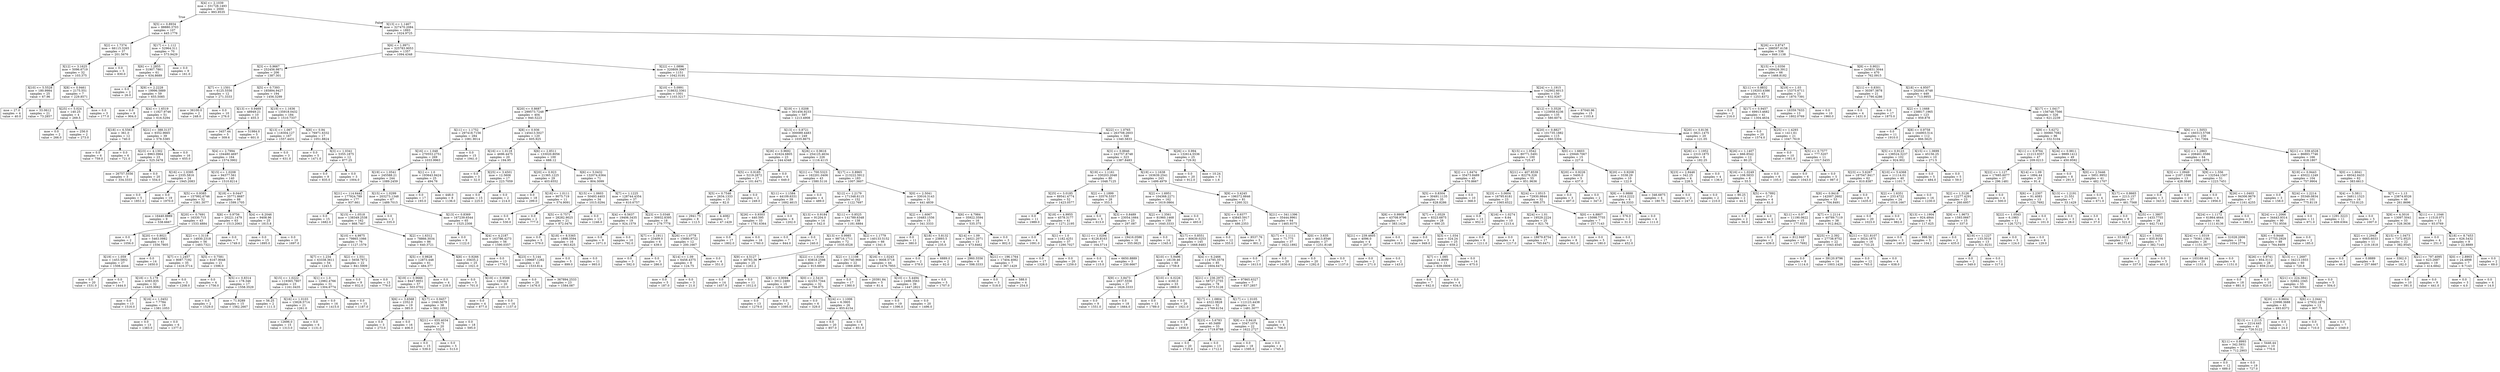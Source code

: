 digraph Tree {
node [shape=box] ;
0 [label="X[4] <= 2.1039\nmse = 331728.1493\nsamples = 2000\nvalue = 993.9535"] ;
1 [label="X[5] <= 0.8934\nmse = 88880.3703\nsamples = 107\nvalue = 445.1776"] ;
0 -> 1 [labeldistance=2.5, labelangle=45, headlabel="True"] ;
2 [label="X[2] <= 1.7374\nmse = 66115.3265\nsamples = 37\nvalue = 201.5676"] ;
1 -> 2 ;
3 [label="X[12] <= 3.1625\nmse = 5096.6719\nsamples = 32\nvalue = 103.375"] ;
2 -> 3 ;
4 [label="X[10] <= 5.5528\nmse = 180.9984\nsamples = 25\nvalue = 67.96"] ;
3 -> 4 ;
5 [label="mse = 27.0\nsamples = 4\nvalue = 40.0"] ;
4 -> 5 ;
6 [label="mse = 33.0612\nsamples = 21\nvalue = 73.2857"] ;
4 -> 6 ;
7 [label="X[8] <= 0.9461\nmse = 2175.551\nsamples = 7\nvalue = 229.8571"] ;
3 -> 7 ;
8 [label="X[25] <= 5.024\nmse = 140.25\nsamples = 4\nvalue = 269.5"] ;
7 -> 8 ;
9 [label="mse = 0.0\nsamples = 2\nvalue = 266.0"] ;
8 -> 9 ;
10 [label="mse = 256.0\nsamples = 2\nvalue = 273.0"] ;
8 -> 10 ;
11 [label="mse = 0.0\nsamples = 3\nvalue = 177.0"] ;
7 -> 11 ;
12 [label="mse = 0.0\nsamples = 5\nvalue = 830.0"] ;
2 -> 12 ;
13 [label="X[17] <= 1.112\nmse = 52964.311\nsamples = 70\nvalue = 573.9429"] ;
1 -> 13 ;
14 [label="X[6] <= 1.2855\nmse = 31907.7861\nsamples = 61\nvalue = 634.8689"] ;
13 -> 14 ;
15 [label="mse = 0.0\nsamples = 2\nvalue = 26.0"] ;
14 -> 15 ;
16 [label="X[9] <= 2.2228\nmse = 19996.5889\nsamples = 59\nvalue = 655.5085"] ;
14 -> 16 ;
17 [label="mse = 0.0\nsamples = 8\nvalue = 904.0"] ;
16 -> 17 ;
18 [label="X[4] <= 1.6519\nmse = 11927.9746\nsamples = 51\nvalue = 616.5294"] ;
16 -> 18 ;
19 [label="X[18] <= 6.5563\nmse = 361.0\nsamples = 12\nvalue = 740.0"] ;
18 -> 19 ;
20 [label="mse = 0.0\nsamples = 6\nvalue = 759.0"] ;
19 -> 20 ;
21 [label="mse = 0.0\nsamples = 6\nvalue = 721.0"] ;
19 -> 21 ;
22 [label="X[21] <= 388.3137\nmse = 9352.9665\nsamples = 39\nvalue = 578.5385"] ;
18 -> 22 ;
23 [label="X[23] <= 4.1302\nmse = 8963.0964\nsamples = 23\nvalue = 525.3478"] ;
22 -> 23 ;
24 [label="mse = 26757.5556\nsamples = 3\nvalue = 334.3333"] ;
23 -> 24 ;
25 [label="mse = 0.0\nsamples = 20\nvalue = 554.0"] ;
23 -> 25 ;
26 [label="mse = 0.0\nsamples = 16\nvalue = 655.0"] ;
22 -> 26 ;
27 [label="mse = 0.0\nsamples = 9\nvalue = 161.0"] ;
13 -> 27 ;
28 [label="X[13] <= 1.1467\nmse = 327470.2084\nsamples = 1893\nvalue = 1024.9725"] ;
0 -> 28 [labeldistance=2.5, labelangle=-45, headlabel="False"] ;
29 [label="X[6] <= 1.9971\nmse = 325783.9053\nsamples = 1357\nvalue = 1094.4348"] ;
28 -> 29 ;
30 [label="X[3] <= 0.9667\nmse = 252456.9871\nsamples = 206\nvalue = 1387.301"] ;
29 -> 30 ;
31 [label="X[7] <= 1.1501\nmse = 6125.5556\nsamples = 12\nvalue = 271.3333"] ;
30 -> 31 ;
32 [label="mse = 36100.0\nsamples = 2\nvalue = 248.0"] ;
31 -> 32 ;
33 [label="mse = 0.0\nsamples = 10\nvalue = 276.0"] ;
31 -> 33 ;
34 [label="X[5] <= 0.7393\nmse = 185894.9427\nsamples = 194\nvalue = 1456.3299"] ;
30 -> 34 ;
35 [label="X[13] <= 0.9469\nmse = 48949.21\nsamples = 10\nvalue = 455.3"] ;
34 -> 35 ;
36 [label="mse = 3457.44\nsamples = 5\nvalue = 309.6"] ;
35 -> 36 ;
37 [label="mse = 51984.0\nsamples = 5\nvalue = 601.0"] ;
35 -> 37 ;
38 [label="X[19] <= 1.1636\nmse = 135918.0432\nsamples = 184\nvalue = 1510.7337"] ;
34 -> 38 ;
39 [label="X[13] <= 1.067\nmse = 118304.127\nsamples = 167\nvalue = 1557.4431"] ;
38 -> 39 ;
40 [label="X[4] <= 2.7994\nmse = 104480.4697\nsamples = 164\nvalue = 1574.3902"] ;
39 -> 40 ;
41 [label="X[16] <= 1.0395\nmse = 2335.5816\nsamples = 24\nvalue = 1945.2083"] ;
40 -> 41 ;
42 [label="mse = 0.0\nsamples = 5\nvalue = 1851.0"] ;
41 -> 42 ;
43 [label="mse = 0.0\nsamples = 19\nvalue = 1970.0"] ;
41 -> 43 ;
44 [label="X[15] <= 1.0208\nmse = 94377.561\nsamples = 140\nvalue = 1510.8214"] ;
40 -> 44 ;
45 [label="X[5] <= 0.9385\nmse = 157992.6746\nsamples = 52\nvalue = 1361.3077"] ;
44 -> 45 ;
46 [label="mse = 16440.8889\nsamples = 9\nvalue = 538.6667"] ;
45 -> 46 ;
47 [label="X[20] <= 0.7691\nmse = 16330.715\nsamples = 43\nvalue = 1533.4884"] ;
45 -> 47 ;
48 [label="mse = 0.0\nsamples = 2\nvalue = 1056.0"] ;
47 -> 48 ;
49 [label="X[20] <= 0.8021\nmse = 5463.0982\nsamples = 41\nvalue = 1556.7805"] ;
47 -> 49 ;
50 [label="X[19] <= 1.059\nmse = 1453.5802\nsamples = 27\nvalue = 1508.4444"] ;
49 -> 50 ;
51 [label="mse = 0.0\nsamples = 20\nvalue = 1531.0"] ;
50 -> 51 ;
52 [label="mse = 0.0\nsamples = 7\nvalue = 1444.0"] ;
50 -> 52 ;
53 [label="mse = 0.0\nsamples = 14\nvalue = 1650.0"] ;
49 -> 53 ;
54 [label="X[18] <= 9.0447\nmse = 35771.8687\nsamples = 88\nvalue = 1599.1705"] ;
44 -> 54 ;
55 [label="X[8] <= 0.9756\nmse = 20221.1479\nsamples = 63\nvalue = 1513.2063"] ;
54 -> 55 ;
56 [label="X[2] <= 1.3118\nmse = 14930.2318\nsamples = 56\nvalue = 1483.7321"] ;
55 -> 56 ;
57 [label="X[7] <= 1.2457\nmse = 8087.7192\nsamples = 35\nvalue = 1416.3714"] ;
56 -> 57 ;
58 [label="X[18] <= 5.179\nmse = 4393.835\nsamples = 32\nvalue = 1435.9062"] ;
57 -> 58 ;
59 [label="mse = 0.0\nsamples = 13\nvalue = 1516.0"] ;
58 -> 59 ;
60 [label="X[16] <= 1.0452\nmse = 7.7784\nsamples = 19\nvalue = 1381.1053"] ;
58 -> 60 ;
61 [label="mse = 0.0\nsamples = 13\nvalue = 1383.0"] ;
60 -> 61 ;
62 [label="mse = 0.0\nsamples = 6\nvalue = 1377.0"] ;
60 -> 62 ;
63 [label="mse = 0.0\nsamples = 3\nvalue = 1208.0"] ;
57 -> 63 ;
64 [label="X[5] <= 0.7581\nmse = 6167.9048\nsamples = 21\nvalue = 1596.0"] ;
56 -> 64 ;
65 [label="mse = 0.0\nsamples = 4\nvalue = 1756.0"] ;
64 -> 65 ;
66 [label="X[5] <= 0.8314\nmse = 178.346\nsamples = 17\nvalue = 1558.3529"] ;
64 -> 66 ;
67 [label="mse = 0.0\nsamples = 2\nvalue = 1529.0"] ;
66 -> 67 ;
68 [label="mse = 71.9289\nsamples = 15\nvalue = 1562.2667"] ;
66 -> 68 ;
69 [label="mse = 0.0\nsamples = 7\nvalue = 1749.0"] ;
55 -> 69 ;
70 [label="X[4] <= 6.2046\nmse = 9408.96\nsamples = 25\nvalue = 1815.8"] ;
54 -> 70 ;
71 [label="mse = 0.0\nsamples = 15\nvalue = 1895.0"] ;
70 -> 71 ;
72 [label="mse = 0.0\nsamples = 10\nvalue = 1697.0"] ;
70 -> 72 ;
73 [label="mse = 0.0\nsamples = 3\nvalue = 631.0"] ;
39 -> 73 ;
74 [label="X[8] <= 0.94\nmse = 76971.6332\nsamples = 17\nvalue = 1051.8824"] ;
38 -> 74 ;
75 [label="mse = 0.0\nsamples = 5\nvalue = 1471.0"] ;
74 -> 75 ;
76 [label="X[3] <= 1.0341\nmse = 5355.1875\nsamples = 12\nvalue = 877.25"] ;
74 -> 76 ;
77 [label="mse = 0.0\nsamples = 9\nvalue = 835.0"] ;
76 -> 77 ;
78 [label="mse = 0.0\nsamples = 3\nvalue = 1004.0"] ;
76 -> 78 ;
79 [label="X[22] <= 1.0896\nmse = 320809.3967\nsamples = 1151\nvalue = 1042.0191"] ;
29 -> 79 ;
80 [label="X[10] <= 5.0991\nmse = 318632.3361\nsamples = 1001\nvalue = 1103.3217"] ;
79 -> 80 ;
81 [label="X[20] <= 0.8687\nmse = 299573.7248\nsamples = 404\nvalue = 940.5223"] ;
80 -> 81 ;
82 [label="X[11] <= 1.1752\nmse = 297418.7156\nsamples = 284\nvalue = 1081.9014"] ;
81 -> 82 ;
83 [label="X[16] <= 1.048\nmse = 270553.2751\nsamples = 269\nvalue = 1033.9963"] ;
82 -> 83 ;
84 [label="X[19] <= 1.0541\nmse = 245588.21\nsamples = 244\nvalue = 1089.2459"] ;
83 -> 84 ;
85 [label="X[21] <= 114.6442\nmse = 177924.789\nsamples = 177\nvalue = 937.661"] ;
84 -> 85 ;
86 [label="mse = 0.0\nsamples = 15\nvalue = 1682.0"] ;
85 -> 86 ;
87 [label="X[15] <= 1.0518\nmse = 138349.2538\nsamples = 162\nvalue = 868.7407"] ;
85 -> 87 ;
88 [label="X[10] <= 4.9875\nmse = 79865.1066\nsamples = 76\nvalue = 1127.1579"] ;
87 -> 88 ;
89 [label="X[7] <= 1.234\nmse = 63338.3611\nsamples = 54\nvalue = 1243.5"] ;
88 -> 89 ;
90 [label="X[15] <= 1.0222\nmse = 119365.7807\nsamples = 23\nvalue = 1161.0435"] ;
89 -> 90 ;
91 [label="mse = 56.25\nsamples = 2\nvalue = 111.5"] ;
90 -> 91 ;
92 [label="X[16] <= 1.0103\nmse = 15828.5714\nsamples = 21\nvalue = 1261.0"] ;
90 -> 92 ;
93 [label="mse = 12696.0\nsamples = 15\nvalue = 1313.0"] ;
92 -> 93 ;
94 [label="mse = 0.0\nsamples = 6\nvalue = 1131.0"] ;
92 -> 94 ;
95 [label="X[1] <= 1.0\nmse = 12982.4766\nsamples = 31\nvalue = 1304.6774"] ;
89 -> 95 ;
96 [label="mse = 0.0\nsamples = 16\nvalue = 1415.0"] ;
95 -> 96 ;
97 [label="mse = 0.0\nsamples = 15\nvalue = 1187.0"] ;
95 -> 97 ;
98 [label="X[2] <= 1.551\nmse = 5658.7872\nsamples = 22\nvalue = 841.5909"] ;
88 -> 98 ;
99 [label="mse = 0.0\nsamples = 9\nvalue = 932.0"] ;
98 -> 99 ;
100 [label="mse = 0.0\nsamples = 13\nvalue = 779.0"] ;
98 -> 100 ;
101 [label="X[2] <= 1.6312\nmse = 78866.3034\nsamples = 86\nvalue = 640.3721"] ;
87 -> 101 ;
102 [label="X[5] <= 0.9828\nmse = 12873.448\nsamples = 61\nvalue = 484.377"] ;
101 -> 102 ;
103 [label="X[19] <= 0.9666\nmse = 8447.9951\nsamples = 57\nvalue = 503.0702"] ;
102 -> 103 ;
104 [label="X[6] <= 3.6568\nmse = 2352.0\nsamples = 19\nvalue = 385.0"] ;
103 -> 104 ;
105 [label="mse = 0.0\nsamples = 3\nvalue = 273.0"] ;
104 -> 105 ;
106 [label="mse = 0.0\nsamples = 16\nvalue = 406.0"] ;
104 -> 106 ;
107 [label="X[17] <= 0.9457\nmse = 1040.5679\nsamples = 38\nvalue = 562.1053"] ;
103 -> 107 ;
108 [label="X[21] <= 655.4034\nmse = 126.75\nsamples = 20\nvalue = 532.5"] ;
107 -> 108 ;
109 [label="mse = 0.0\nsamples = 15\nvalue = 539.0"] ;
108 -> 109 ;
110 [label="mse = 0.0\nsamples = 5\nvalue = 513.0"] ;
108 -> 110 ;
111 [label="mse = 0.0\nsamples = 18\nvalue = 595.0"] ;
107 -> 111 ;
112 [label="mse = 0.0\nsamples = 4\nvalue = 218.0"] ;
102 -> 112 ;
113 [label="X[8] <= 0.9266\nmse = 35635.2\nsamples = 25\nvalue = 1021.0"] ;
101 -> 113 ;
114 [label="mse = 0.0\nsamples = 5\nvalue = 701.0"] ;
113 -> 114 ;
115 [label="X[19] <= 0.9588\nmse = 12544.0\nsamples = 20\nvalue = 1101.0"] ;
113 -> 115 ;
116 [label="mse = 0.0\nsamples = 4\nvalue = 877.0"] ;
115 -> 116 ;
117 [label="mse = 0.0\nsamples = 16\nvalue = 1157.0"] ;
115 -> 117 ;
118 [label="X[15] <= 1.0299\nmse = 203273.1348\nsamples = 67\nvalue = 1489.7015"] ;
84 -> 118 ;
119 [label="mse = 0.0\nsamples = 2\nvalue = 335.0"] ;
118 -> 119 ;
120 [label="X[13] <= 0.8369\nmse = 167239.6544\nsamples = 65\nvalue = 1525.2308"] ;
118 -> 120 ;
121 [label="mse = 0.0\nsamples = 9\nvalue = 1122.0"] ;
120 -> 121 ;
122 [label="X[4] <= 4.2187\nmse = 163786.4273\nsamples = 56\nvalue = 1590.0357"] ;
120 -> 122 ;
123 [label="mse = 0.0\nsamples = 13\nvalue = 1776.0"] ;
122 -> 123 ;
124 [label="X[23] <= 5.144\nmse = 199687.1282\nsamples = 43\nvalue = 1533.814"] ;
122 -> 124 ;
125 [label="mse = 0.0\nsamples = 20\nvalue = 1476.0"] ;
124 -> 125 ;
126 [label="mse = 367894.2533\nsamples = 23\nvalue = 1584.087"] ;
124 -> 126 ;
127 [label="X[1] <= 1.0\nmse = 193643.9424\nsamples = 25\nvalue = 494.76"] ;
83 -> 127 ;
128 [label="mse = 0.0\nsamples = 17\nvalue = 193.0"] ;
127 -> 128 ;
129 [label="mse = 448.0\nsamples = 8\nvalue = 1136.0"] ;
127 -> 129 ;
130 [label="mse = 0.0\nsamples = 15\nvalue = 1941.0"] ;
82 -> 130 ;
131 [label="X[8] <= 0.936\nmse = 145413.5027\nsamples = 120\nvalue = 605.925"] ;
81 -> 131 ;
132 [label="X[16] <= 1.0118\nmse = 4696.4475\nsamples = 20\nvalue = 194.95"] ;
131 -> 132 ;
133 [label="mse = 0.0\nsamples = 3\nvalue = 32.0"] ;
132 -> 133 ;
134 [label="X[25] <= 3.4501\nmse = 12.5606\nsamples = 17\nvalue = 223.7059"] ;
132 -> 134 ;
135 [label="mse = 0.0\nsamples = 15\nvalue = 225.0"] ;
134 -> 135 ;
136 [label="mse = 0.0\nsamples = 2\nvalue = 214.0"] ;
134 -> 136 ;
137 [label="X[6] <= 2.8511\nmse = 133020.8056\nsamples = 100\nvalue = 688.12"] ;
131 -> 137 ;
138 [label="X[20] <= 0.923\nmse = 21365.1225\nsamples = 29\nvalue = 403.6552"] ;
137 -> 138 ;
139 [label="mse = 0.0\nsamples = 18\nvalue = 299.0"] ;
138 -> 139 ;
140 [label="X[16] <= 1.0111\nmse = 9075.719\nsamples = 11\nvalue = 574.9091"] ;
138 -> 140 ;
141 [label="mse = 0.0\nsamples = 9\nvalue = 530.0"] ;
140 -> 141 ;
142 [label="mse = 0.0\nsamples = 2\nvalue = 777.0"] ;
140 -> 142 ;
143 [label="X[6] <= 5.0432\nmse = 132074.6364\nsamples = 71\nvalue = 804.3099"] ;
137 -> 143 ;
144 [label="X[15] <= 1.0603\nmse = 50493.4403\nsamples = 34\nvalue = 1015.0294"] ;
143 -> 144 ;
145 [label="X[5] <= 0.7571\nmse = 28282.9025\nsamples = 21\nvalue = 872.0476"] ;
144 -> 145 ;
146 [label="mse = 0.0\nsamples = 5\nvalue = 579.0"] ;
145 -> 146 ;
147 [label="X[18] <= 8.5365\nmse = 1898.3594\nsamples = 16\nvalue = 963.625"] ;
145 -> 147 ;
148 [label="mse = 0.0\nsamples = 5\nvalue = 899.0"] ;
147 -> 148 ;
149 [label="mse = 0.0\nsamples = 11\nvalue = 993.0"] ;
147 -> 149 ;
150 [label="mse = 0.0\nsamples = 13\nvalue = 1246.0"] ;
144 -> 150 ;
151 [label="X[7] <= 1.1225\nmse = 128744.4354\nsamples = 37\nvalue = 610.6757"] ;
143 -> 151 ;
152 [label="X[4] <= 6.5637\nmse = 19406.3435\nsamples = 19\nvalue = 924.1579"] ;
151 -> 152 ;
153 [label="mse = 0.0\nsamples = 9\nvalue = 1071.0"] ;
152 -> 153 ;
154 [label="mse = 0.0\nsamples = 10\nvalue = 792.0"] ;
152 -> 154 ;
155 [label="X[23] <= 3.0348\nmse = 30932.8395\nsamples = 18\nvalue = 279.7778"] ;
151 -> 155 ;
156 [label="X[7] <= 1.1911\nmse = 23409.0\nsamples = 6\nvalue = 439.0"] ;
155 -> 156 ;
157 [label="mse = 0.0\nsamples = 3\nvalue = 592.0"] ;
156 -> 157 ;
158 [label="mse = 0.0\nsamples = 3\nvalue = 286.0"] ;
156 -> 158 ;
159 [label="X[26] <= 1.0778\nmse = 15680.9722\nsamples = 12\nvalue = 200.1667"] ;
155 -> 159 ;
160 [label="X[14] <= 1.09\nmse = 6458.4375\nsamples = 8\nvalue = 124.75"] ;
159 -> 160 ;
161 [label="mse = 0.0\nsamples = 5\nvalue = 187.0"] ;
160 -> 161 ;
162 [label="mse = 0.0\nsamples = 3\nvalue = 21.0"] ;
160 -> 162 ;
163 [label="mse = 0.0\nsamples = 4\nvalue = 351.0"] ;
159 -> 163 ;
164 [label="X[19] <= 1.0208\nmse = 301456.9233\nsamples = 597\nvalue = 1213.4908"] ;
80 -> 164 ;
165 [label="X[13] <= 0.8721\nmse = 300089.4483\nsamples = 249\nvalue = 1035.8675"] ;
164 -> 165 ;
166 [label="X[26] <= 0.9692\nmse = 61624.6805\nsamples = 23\nvalue = 244.4348"] ;
165 -> 166 ;
167 [label="X[5] <= 0.9185\nmse = 5219.2872\nsamples = 17\nvalue = 101.6471"] ;
166 -> 167 ;
168 [label="X[5] <= 0.7546\nmse = 2634.1333\nsamples = 15\nvalue = 82.0"] ;
167 -> 168 ;
169 [label="mse = 2941.75\nsamples = 8\nvalue = 112.5"] ;
168 -> 169 ;
170 [label="mse = 4.4082\nsamples = 7\nvalue = 47.1429"] ;
168 -> 170 ;
171 [label="mse = 0.0\nsamples = 2\nvalue = 249.0"] ;
167 -> 171 ;
172 [label="mse = 0.0\nsamples = 6\nvalue = 649.0"] ;
166 -> 172 ;
173 [label="X[26] <= 0.9616\nmse = 254125.4634\nsamples = 226\nvalue = 1116.4115"] ;
165 -> 173 ;
174 [label="X[21] <= 700.5323\nmse = 162201.0406\nsamples = 43\nvalue = 1580.5116"] ;
173 -> 174 ;
175 [label="X[11] <= 1.1584\nmse = 44109.6331\nsamples = 39\nvalue = 1692.4615"] ;
174 -> 175 ;
176 [label="X[26] <= 0.9303\nmse = 440.595\nsamples = 33\nvalue = 1781.6364"] ;
175 -> 176 ;
177 [label="mse = 0.0\nsamples = 17\nvalue = 1802.0"] ;
176 -> 177 ;
178 [label="mse = 0.0\nsamples = 16\nvalue = 1760.0"] ;
176 -> 178 ;
179 [label="mse = 0.0\nsamples = 6\nvalue = 1202.0"] ;
175 -> 179 ;
180 [label="mse = 0.0\nsamples = 4\nvalue = 489.0"] ;
174 -> 180 ;
181 [label="X[17] <= 0.8965\nmse = 213222.5912\nsamples = 183\nvalue = 1007.3607"] ;
173 -> 181 ;
182 [label="X[12] <= 1.2179\nmse = 171348.6115\nsamples = 152\nvalue = 1122.7697"] ;
181 -> 182 ;
183 [label="X[13] <= 0.9184\nmse = 91204.0\nsamples = 14\nvalue = 542.0"] ;
182 -> 183 ;
184 [label="mse = 0.0\nsamples = 7\nvalue = 844.0"] ;
183 -> 184 ;
185 [label="mse = 0.0\nsamples = 7\nvalue = 240.0"] ;
183 -> 185 ;
186 [label="X[11] <= 0.8525\nmse = 141789.6348\nsamples = 138\nvalue = 1181.6884"] ;
182 -> 186 ;
187 [label="X[13] <= 0.9985\nmse = 98716.1711\nsamples = 72\nvalue = 1035.6528"] ;
186 -> 187 ;
188 [label="X[9] <= 4.5127\nmse = 48793.36\nsamples = 25\nvalue = 1261.2"] ;
187 -> 188 ;
189 [label="mse = 0.0\nsamples = 14\nvalue = 1457.0"] ;
188 -> 189 ;
190 [label="mse = 0.0\nsamples = 11\nvalue = 1012.0"] ;
188 -> 190 ;
191 [label="X[22] <= 1.0164\nmse = 83818.2598\nsamples = 47\nvalue = 915.6809"] ;
187 -> 191 ;
192 [label="X[8] <= 0.9094\nmse = 3912.2489\nsamples = 15\nvalue = 1254.4667"] ;
191 -> 192 ;
193 [label="mse = 0.0\nsamples = 13\nvalue = 1279.0"] ;
192 -> 193 ;
194 [label="mse = 0.0\nsamples = 2\nvalue = 1095.0"] ;
192 -> 194 ;
195 [label="X[0] <= 2.5416\nmse = 42253.7344\nsamples = 32\nvalue = 756.875"] ;
191 -> 195 ;
196 [label="mse = 0.0\nsamples = 6\nvalue = 329.0"] ;
195 -> 196 ;
197 [label="X[24] <= 1.1006\nmse = 6.3905\nsamples = 26\nvalue = 855.6154"] ;
195 -> 197 ;
198 [label="mse = 0.0\nsamples = 20\nvalue = 857.0"] ;
197 -> 198 ;
199 [label="mse = 0.0\nsamples = 6\nvalue = 851.0"] ;
197 -> 199 ;
200 [label="X[2] <= 1.1779\nmse = 140133.5152\nsamples = 66\nvalue = 1341.0"] ;
186 -> 200 ;
201 [label="X[2] <= 1.1108\nmse = 291740.969\nsamples = 22\nvalue = 1069.4091"] ;
200 -> 201 ;
202 [label="mse = 0.0\nsamples = 17\nvalue = 1360.0"] ;
201 -> 202 ;
203 [label="mse = 20391.84\nsamples = 5\nvalue = 81.4"] ;
201 -> 203 ;
204 [label="X[16] <= 1.0243\nmse = 9008.5718\nsamples = 44\nvalue = 1476.7955"] ;
200 -> 204 ;
205 [label="X[10] <= 5.4494\nmse = 2498.3563\nsamples = 39\nvalue = 1447.2821"] ;
204 -> 205 ;
206 [label="mse = 0.0\nsamples = 19\nvalue = 1396.0"] ;
205 -> 206 ;
207 [label="mse = 0.0\nsamples = 20\nvalue = 1496.0"] ;
205 -> 207 ;
208 [label="mse = 0.0\nsamples = 5\nvalue = 1707.0"] ;
204 -> 208 ;
209 [label="X[0] <= 2.5041\nmse = 33016.3143\nsamples = 31\nvalue = 441.4839"] ;
181 -> 209 ;
210 [label="X[2] <= 1.6067\nmse = 10483.1556\nsamples = 15\nvalue = 341.3333"] ;
209 -> 210 ;
211 [label="mse = 0.0\nsamples = 11\nvalue = 380.0"] ;
210 -> 211 ;
212 [label="X[18] <= 5.8132\nmse = 23893.5\nsamples = 4\nvalue = 235.0"] ;
210 -> 212 ;
213 [label="mse = 0.0\nsamples = 2\nvalue = 378.0"] ;
212 -> 213 ;
214 [label="mse = 6889.0\nsamples = 2\nvalue = 92.0"] ;
212 -> 214 ;
215 [label="X[6] <= 4.7984\nmse = 35922.3594\nsamples = 16\nvalue = 535.375"] ;
209 -> 215 ;
216 [label="X[14] <= 1.09\nmse = 24021.2071\nsamples = 13\nvalue = 473.8462"] ;
215 -> 216 ;
217 [label="mse = 2960.5556\nsamples = 6\nvalue = 598.3333"] ;
216 -> 217 ;
218 [label="X[21] <= 196.1764\nmse = 17404.4082\nsamples = 7\nvalue = 367.1429"] ;
216 -> 218 ;
219 [label="mse = 0.0\nsamples = 3\nvalue = 518.0"] ;
218 -> 219 ;
220 [label="mse = 588.0\nsamples = 4\nvalue = 254.0"] ;
218 -> 220 ;
221 [label="mse = 0.0\nsamples = 3\nvalue = 802.0"] ;
215 -> 221 ;
222 [label="X[22] <= 1.0765\nmse = 263708.2603\nsamples = 348\nvalue = 1340.5833"] ;
164 -> 222 ;
223 [label="X[3] <= 0.8846\nmse = 242757.8748\nsamples = 323\nvalue = 1387.8483"] ;
222 -> 223 ;
224 [label="X[19] <= 1.1161\nmse = 330203.2048\nsamples = 80\nvalue = 1048.7125"] ;
223 -> 224 ;
225 [label="X[25] <= 3.0185\nmse = 89541.4774\nsamples = 52\nvalue = 1423.0577"] ;
224 -> 225 ;
226 [label="mse = 0.0\nsamples = 11\nvalue = 1989.0"] ;
225 -> 226 ;
227 [label="X[18] <= 4.9955\nmse = 4578.3177\nsamples = 41\nvalue = 1271.2195"] ;
225 -> 227 ;
228 [label="mse = 0.0\nsamples = 4\nvalue = 1091.0"] ;
227 -> 228 ;
229 [label="X[1] <= 1.0\nmse = 1182.4251\nsamples = 37\nvalue = 1290.7027"] ;
227 -> 229 ;
230 [label="mse = 0.0\nsamples = 17\nvalue = 1328.0"] ;
229 -> 230 ;
231 [label="mse = 0.0\nsamples = 20\nvalue = 1259.0"] ;
229 -> 231 ;
232 [label="X[2] <= 1.1899\nmse = 33576.5357\nsamples = 28\nvalue = 353.5"] ;
224 -> 232 ;
233 [label="mse = 0.0\nsamples = 5\nvalue = 613.0"] ;
232 -> 233 ;
234 [label="X[3] <= 0.8489\nmse = 23054.1664\nsamples = 23\nvalue = 297.087"] ;
232 -> 234 ;
235 [label="X[11] <= 1.0294\nmse = 6126.8163\nsamples = 7\nvalue = 164.5714"] ;
234 -> 235 ;
236 [label="mse = 0.0\nsamples = 4\nvalue = 115.0"] ;
235 -> 236 ;
237 [label="mse = 6650.8889\nsamples = 3\nvalue = 230.6667"] ;
235 -> 237 ;
238 [label="mse = 19416.0586\nsamples = 16\nvalue = 355.0625"] ;
234 -> 238 ;
239 [label="X[19] <= 1.1638\nmse = 163639.2541\nsamples = 243\nvalue = 1499.4979"] ;
223 -> 239 ;
240 [label="X[2] <= 1.6951\nmse = 104368.2271\nsamples = 162\nvalue = 1619.0864"] ;
239 -> 240 ;
241 [label="X[2] <= 1.3561\nmse = 81960.1468\nsamples = 159\nvalue = 1640.3333"] ;
240 -> 241 ;
242 [label="mse = 0.0\nsamples = 14\nvalue = 1345.0"] ;
241 -> 242 ;
243 [label="X[17] <= 0.8551\nmse = 80639.0253\nsamples = 145\nvalue = 1668.8483"] ;
241 -> 243 ;
244 [label="X[10] <= 5.9496\nmse = 18139.46\nsamples = 60\nvalue = 1759.8"] ;
243 -> 244 ;
245 [label="X[9] <= 3.8473\nmse = 2837.5556\nsamples = 27\nvalue = 1626.3333"] ;
244 -> 245 ;
246 [label="mse = 0.0\nsamples = 9\nvalue = 1551.0"] ;
245 -> 246 ;
247 [label="mse = 0.0\nsamples = 18\nvalue = 1664.0"] ;
245 -> 247 ;
248 [label="X[10] <= 6.0226\nmse = 4160.0\nsamples = 33\nvalue = 1869.0"] ;
244 -> 248 ;
249 [label="mse = 0.0\nsamples = 13\nvalue = 1789.0"] ;
248 -> 249 ;
250 [label="mse = 0.0\nsamples = 20\nvalue = 1921.0"] ;
248 -> 250 ;
251 [label="X[4] <= 6.2466\nmse = 114795.3578\nsamples = 85\nvalue = 1604.6471"] ;
243 -> 251 ;
252 [label="X[21] <= 236.2975\nmse = 58727.2755\nsamples = 78\nvalue = 1673.5128"] ;
251 -> 252 ;
253 [label="X[17] <= 1.0804\nmse = 4322.0828\nsamples = 52\nvalue = 1769.6154"] ;
252 -> 253 ;
254 [label="mse = 0.0\nsamples = 19\nvalue = 1856.0"] ;
253 -> 254 ;
255 [label="X[23] <= 5.6783\nmse = 40.3489\nsamples = 33\nvalue = 1719.8788"] ;
253 -> 255 ;
256 [label="mse = 0.0\nsamples = 20\nvalue = 1725.0"] ;
255 -> 256 ;
257 [label="mse = 0.0\nsamples = 13\nvalue = 1712.0"] ;
255 -> 257 ;
258 [label="X[17] <= 1.0105\nmse = 112123.4438\nsamples = 26\nvalue = 1481.3077"] ;
252 -> 258 ;
259 [label="X[8] <= 0.9418\nmse = 3347.1074\nsamples = 22\nvalue = 1622.2727"] ;
258 -> 259 ;
260 [label="mse = 0.0\nsamples = 18\nvalue = 1595.0"] ;
259 -> 260 ;
261 [label="mse = 0.0\nsamples = 4\nvalue = 1745.0"] ;
259 -> 261 ;
262 [label="mse = 0.0\nsamples = 4\nvalue = 706.0"] ;
258 -> 262 ;
263 [label="mse = 97865.6327\nsamples = 7\nvalue = 837.2857"] ;
251 -> 263 ;
264 [label="mse = 0.0\nsamples = 3\nvalue = 493.0"] ;
240 -> 264 ;
265 [label="X[9] <= 3.4245\nmse = 196372.8846\nsamples = 81\nvalue = 1260.321"] ;
239 -> 265 ;
266 [label="X[5] <= 0.9377\nmse = 43845.5917\nsamples = 17\nvalue = 486.2353"] ;
265 -> 266 ;
267 [label="mse = 0.0\nsamples = 12\nvalue = 355.0"] ;
266 -> 267 ;
268 [label="mse = 8537.76\nsamples = 5\nvalue = 801.2"] ;
266 -> 268 ;
269 [label="X[21] <= 341.1396\nmse = 35444.9961\nsamples = 64\nvalue = 1465.9375"] ;
265 -> 269 ;
270 [label="X[17] <= 1.1111\nmse = 71.775\nsamples = 37\nvalue = 1622.1892"] ;
269 -> 270 ;
271 [label="mse = 0.0\nsamples = 17\nvalue = 1613.0"] ;
270 -> 271 ;
272 [label="mse = 0.0\nsamples = 20\nvalue = 1630.0"] ;
270 -> 272 ;
273 [label="X[0] <= 3.635\nmse = 4613.8546\nsamples = 27\nvalue = 1251.8148"] ;
269 -> 273 ;
274 [label="mse = 0.0\nsamples = 20\nvalue = 1292.0"] ;
273 -> 274 ;
275 [label="mse = 0.0\nsamples = 7\nvalue = 1137.0"] ;
273 -> 275 ;
276 [label="X[26] <= 0.994\nmse = 132614.5536\nsamples = 25\nvalue = 729.92"] ;
222 -> 276 ;
277 [label="mse = 0.0\nsamples = 20\nvalue = 912.0"] ;
276 -> 277 ;
278 [label="mse = 10.24\nsamples = 5\nvalue = 1.6"] ;
276 -> 278 ;
279 [label="X[24] <= 1.1915\nmse = 142902.6013\nsamples = 150\nvalue = 632.9267"] ;
79 -> 279 ;
280 [label="X[12] <= 3.3528\nmse = 123958.6236\nsamples = 135\nvalue = 580.6074"] ;
279 -> 280 ;
281 [label="X[20] <= 0.8827\nmse = 101735.1882\nsamples = 115\nvalue = 660.5304"] ;
280 -> 281 ;
282 [label="X[15] <= 1.0542\nmse = 80771.5491\nsamples = 100\nvalue = 725.47"] ;
281 -> 282 ;
283 [label="X[2] <= 1.6474\nmse = 35473.8489\nsamples = 45\nvalue = 570.8667"] ;
282 -> 283 ;
284 [label="X[5] <= 0.8304\nmse = 30491.1135\nsamples = 35\nvalue = 628.8286"] ;
283 -> 284 ;
285 [label="X[8] <= 0.9909\nmse = 43708.9796\nsamples = 7\nvalue = 383.1429"] ;
284 -> 285 ;
286 [label="X[21] <= 239.4605\nmse = 4096.0\nsamples = 4\nvalue = 207.0"] ;
285 -> 286 ;
287 [label="mse = 0.0\nsamples = 2\nvalue = 271.0"] ;
286 -> 287 ;
288 [label="mse = 0.0\nsamples = 2\nvalue = 143.0"] ;
286 -> 288 ;
289 [label="mse = 0.0\nsamples = 3\nvalue = 618.0"] ;
285 -> 289 ;
290 [label="X[7] <= 1.0529\nmse = 8323.6875\nsamples = 28\nvalue = 690.25"] ;
284 -> 290 ;
291 [label="mse = 0.0\nsamples = 3\nvalue = 949.0"] ;
290 -> 291 ;
292 [label="X[3] <= 1.034\nmse = 324.24\nsamples = 25\nvalue = 659.2"] ;
290 -> 292 ;
293 [label="X[7] <= 1.085\nmse = 14.8099\nsamples = 11\nvalue = 639.0909"] ;
292 -> 293 ;
294 [label="mse = 0.0\nsamples = 7\nvalue = 642.0"] ;
293 -> 294 ;
295 [label="mse = 0.0\nsamples = 4\nvalue = 634.0"] ;
293 -> 295 ;
296 [label="mse = 0.0\nsamples = 14\nvalue = 675.0"] ;
292 -> 296 ;
297 [label="mse = 0.0\nsamples = 10\nvalue = 368.0"] ;
283 -> 297 ;
298 [label="X[21] <= 407.8539\nmse = 82276.326\nsamples = 55\nvalue = 851.9636"] ;
282 -> 298 ;
299 [label="X[23] <= 3.0604\nmse = 16795.6181\nsamples = 23\nvalue = 1065.6522"] ;
298 -> 299 ;
300 [label="mse = 0.0\nsamples = 13\nvalue = 952.0"] ;
299 -> 300 ;
301 [label="X[16] <= 1.0274\nmse = 8.64\nsamples = 10\nvalue = 1213.4"] ;
299 -> 301 ;
302 [label="mse = 0.0\nsamples = 6\nvalue = 1211.0"] ;
301 -> 302 ;
303 [label="mse = 0.0\nsamples = 4\nvalue = 1217.0"] ;
301 -> 303 ;
304 [label="X[24] <= 1.0515\nmse = 72930.9844\nsamples = 32\nvalue = 698.375"] ;
298 -> 304 ;
305 [label="X[24] <= 1.01\nmse = 19529.2224\nsamples = 25\nvalue = 821.76"] ;
304 -> 305 ;
306 [label="mse = 18879.8754\nsamples = 17\nvalue = 765.6471"] ;
305 -> 306 ;
307 [label="mse = 0.0\nsamples = 8\nvalue = 941.0"] ;
305 -> 307 ;
308 [label="X[0] <= 4.8807\nmse = 15098.7755\nsamples = 7\nvalue = 257.7143"] ;
304 -> 308 ;
309 [label="mse = 0.0\nsamples = 5\nvalue = 180.0"] ;
308 -> 309 ;
310 [label="mse = 0.0\nsamples = 2\nvalue = 452.0"] ;
308 -> 310 ;
311 [label="X[0] <= 1.6603\nmse = 25949.7067\nsamples = 15\nvalue = 227.6"] ;
281 -> 311 ;
312 [label="X[20] <= 0.9226\nmse = 5400.0\nsamples = 5\nvalue = 437.0"] ;
311 -> 312 ;
313 [label="mse = 0.0\nsamples = 3\nvalue = 497.0"] ;
312 -> 313 ;
314 [label="mse = 0.0\nsamples = 2\nvalue = 347.0"] ;
312 -> 314 ;
315 [label="X[20] <= 0.9208\nmse = 3338.29\nsamples = 10\nvalue = 122.9"] ;
311 -> 315 ;
316 [label="X[8] <= 0.9888\nmse = 1614.2222\nsamples = 6\nvalue = 84.3333"] ;
315 -> 316 ;
317 [label="mse = 576.0\nsamples = 2\nvalue = 31.0"] ;
316 -> 317 ;
318 [label="mse = 0.0\nsamples = 4\nvalue = 111.0"] ;
316 -> 318 ;
319 [label="mse = 346.6875\nsamples = 4\nvalue = 180.75"] ;
315 -> 319 ;
320 [label="X[20] <= 0.8136\nmse = 3821.1475\nsamples = 20\nvalue = 121.05"] ;
280 -> 320 ;
321 [label="X[26] <= 1.1952\nmse = 2310.1875\nsamples = 8\nvalue = 182.25"] ;
320 -> 321 ;
322 [label="X[23] <= 2.9446\nmse = 342.25\nsamples = 4\nvalue = 228.5"] ;
321 -> 322 ;
323 [label="mse = 0.0\nsamples = 2\nvalue = 247.0"] ;
322 -> 323 ;
324 [label="mse = 0.0\nsamples = 2\nvalue = 210.0"] ;
322 -> 324 ;
325 [label="mse = 0.0\nsamples = 4\nvalue = 136.0"] ;
321 -> 325 ;
326 [label="X[26] <= 1.1407\nmse = 666.8542\nsamples = 12\nvalue = 80.25"] ;
320 -> 326 ;
327 [label="X[16] <= 1.0249\nmse = 108.5833\nsamples = 6\nvalue = 55.5"] ;
326 -> 327 ;
328 [label="mse = 90.25\nsamples = 2\nvalue = 44.5"] ;
327 -> 328 ;
329 [label="X[5] <= 0.7892\nmse = 27.0\nsamples = 4\nvalue = 61.0"] ;
327 -> 329 ;
330 [label="mse = 0.0\nsamples = 2\nvalue = 56.0"] ;
329 -> 330 ;
331 [label="mse = 4.0\nsamples = 2\nvalue = 66.0"] ;
329 -> 331 ;
332 [label="mse = 0.0\nsamples = 6\nvalue = 105.0"] ;
326 -> 332 ;
333 [label="mse = 67040.96\nsamples = 15\nvalue = 1103.8"] ;
279 -> 333 ;
334 [label="X[26] <= 0.8747\nmse = 288597.6158\nsamples = 536\nvalue = 849.1138"] ;
28 -> 334 ;
335 [label="X[15] <= 1.0356\nmse = 169426.3912\nsamples = 66\nvalue = 1468.8182"] ;
334 -> 335 ;
336 [label="X[11] <= 0.8832\nmse = 119203.4386\nsamples = 43\nvalue = 1253.8372"] ;
335 -> 336 ;
337 [label="mse = 0.0\nsamples = 2\nvalue = 216.0"] ;
336 -> 337 ;
338 [label="X[17] <= 0.9457\nmse = 69913.4682\nsamples = 41\nvalue = 1304.4634"] ;
336 -> 338 ;
339 [label="mse = 0.0\nsamples = 20\nvalue = 1574.0"] ;
338 -> 339 ;
340 [label="X[25] <= 1.4293\nmse = 1411.61\nsamples = 21\nvalue = 1047.7619"] ;
338 -> 340 ;
341 [label="mse = 0.0\nsamples = 10\nvalue = 1081.0"] ;
340 -> 341 ;
342 [label="X[5] <= 0.7577\nmse = 777.5207\nsamples = 11\nvalue = 1017.5455"] ;
340 -> 342 ;
343 [label="mse = 0.0\nsamples = 6\nvalue = 1043.0"] ;
342 -> 343 ;
344 [label="mse = 0.0\nsamples = 5\nvalue = 987.0"] ;
342 -> 344 ;
345 [label="X[19] <= 1.03\nmse = 15375.6711\nsamples = 23\nvalue = 1870.7391"] ;
335 -> 345 ;
346 [label="mse = 16359.7633\nsamples = 13\nvalue = 1802.0769"] ;
345 -> 346 ;
347 [label="mse = 0.0\nsamples = 10\nvalue = 1960.0"] ;
345 -> 347 ;
348 [label="X[8] <= 0.9021\nmse = 243831.3044\nsamples = 470\nvalue = 762.0915"] ;
334 -> 348 ;
349 [label="X[11] <= 0.8301\nmse = 30397.3878\nsamples = 21\nvalue = 1790.4286"] ;
348 -> 349 ;
350 [label="mse = 0.0\nsamples = 4\nvalue = 1431.0"] ;
349 -> 350 ;
351 [label="mse = 0.0\nsamples = 17\nvalue = 1875.0"] ;
349 -> 351 ;
352 [label="X[18] <= 4.9507\nmse = 202041.6748\nsamples = 449\nvalue = 713.9955"] ;
348 -> 352 ;
353 [label="X[2] <= 1.1668\nmse = 238817.1965\nsamples = 123\nvalue = 959.878"] ;
352 -> 353 ;
354 [label="mse = 0.0\nsamples = 11\nvalue = 1910.0"] ;
353 -> 354 ;
355 [label="X[8] <= 0.9758\nmse = 164903.514\nsamples = 112\nvalue = 866.5625"] ;
353 -> 355 ;
356 [label="X[5] <= 0.9123\nmse = 138524.3237\nsamples = 102\nvalue = 924.902"] ;
355 -> 356 ;
357 [label="X[23] <= 5.6267\nmse = 187547.9417\nsamples = 62\nvalue = 810.8387"] ;
356 -> 357 ;
358 [label="X[8] <= 0.9418\nmse = 142007.2602\nsamples = 53\nvalue = 704.8491"] ;
357 -> 358 ;
359 [label="X[11] <= 0.97\nmse = 11190.0622\nsamples = 15\nvalue = 177.9333"] ;
358 -> 359 ;
360 [label="mse = 0.0\nsamples = 2\nvalue = 439.0"] ;
359 -> 360 ;
361 [label="mse = 812.9467\nsamples = 13\nvalue = 137.7692"] ;
359 -> 361 ;
362 [label="X[7] <= 1.2114\nmse = 40789.7119\nsamples = 38\nvalue = 912.8421"] ;
358 -> 362 ;
363 [label="X[25] <= 2.392\nmse = 27738.9752\nsamples = 22\nvalue = 1043.4545"] ;
362 -> 363 ;
364 [label="mse = 0.0\nsamples = 8\nvalue = 1114.0"] ;
363 -> 364 ;
365 [label="mse = 39120.9796\nsamples = 14\nvalue = 1003.1429"] ;
363 -> 365 ;
366 [label="X[21] <= 521.8107\nmse = 3024.1875\nsamples = 16\nvalue = 733.25"] ;
362 -> 366 ;
367 [label="mse = 0.0\nsamples = 12\nvalue = 765.0"] ;
366 -> 367 ;
368 [label="mse = 0.0\nsamples = 4\nvalue = 638.0"] ;
366 -> 368 ;
369 [label="mse = 0.0\nsamples = 9\nvalue = 1435.0"] ;
357 -> 369 ;
370 [label="X[10] <= 5.4368\nmse = 11114.01\nsamples = 40\nvalue = 1101.7"] ;
356 -> 370 ;
371 [label="X[2] <= 1.6351\nmse = 233.4722\nsamples = 24\nvalue = 1016.1667"] ;
370 -> 371 ;
372 [label="mse = 0.0\nsamples = 20\nvalue = 1023.0"] ;
371 -> 372 ;
373 [label="mse = 0.0\nsamples = 4\nvalue = 982.0"] ;
371 -> 373 ;
374 [label="mse = 0.0\nsamples = 16\nvalue = 1230.0"] ;
370 -> 374 ;
375 [label="X[15] <= 1.0699\nmse = 45156.25\nsamples = 10\nvalue = 271.5"] ;
355 -> 375 ;
376 [label="mse = 0.0\nsamples = 5\nvalue = 484.0"] ;
375 -> 376 ;
377 [label="mse = 0.0\nsamples = 5\nvalue = 59.0"] ;
375 -> 377 ;
378 [label="X[17] <= 1.0417\nmse = 156748.7566\nsamples = 326\nvalue = 621.2239"] ;
352 -> 378 ;
379 [label="X[9] <= 5.6272\nmse = 30060.7082\nsamples = 96\nvalue = 332.5104"] ;
378 -> 379 ;
380 [label="X[11] <= 0.9764\nmse = 21213.9357\nsamples = 47\nvalue = 209.0213"] ;
379 -> 380 ;
381 [label="X[22] <= 1.127\nmse = 17685.6077\nsamples = 27\nvalue = 296.1481"] ;
380 -> 381 ;
382 [label="X[2] <= 1.5126\nmse = 12277.4291\nsamples = 23\nvalue = 260.6957"] ;
381 -> 382 ;
383 [label="X[13] <= 1.1904\nmse = 924.4844\nsamples = 8\nvalue = 117.625"] ;
382 -> 383 ;
384 [label="mse = 0.0\nsamples = 3\nvalue = 140.0"] ;
383 -> 384 ;
385 [label="mse = 998.56\nsamples = 5\nvalue = 104.2"] ;
383 -> 385 ;
386 [label="X[9] <= 1.9673\nmse = 1593.0667\nsamples = 15\nvalue = 337.0"] ;
382 -> 386 ;
387 [label="mse = 0.0\nsamples = 2\nvalue = 435.0"] ;
386 -> 387 ;
388 [label="X[19] <= 1.1227\nmse = 133.3018\nsamples = 13\nvalue = 321.9231"] ;
386 -> 388 ;
389 [label="mse = 0.0\nsamples = 2\nvalue = 349.0"] ;
388 -> 389 ;
390 [label="mse = 0.0\nsamples = 11\nvalue = 317.0"] ;
388 -> 390 ;
391 [label="mse = 0.0\nsamples = 4\nvalue = 500.0"] ;
381 -> 391 ;
392 [label="X[14] <= 1.09\nmse = 1894.44\nsamples = 20\nvalue = 91.4"] ;
380 -> 392 ;
393 [label="X[6] <= 2.2307\nmse = 91.4083\nsamples = 13\nvalue = 122.7692"] ;
392 -> 393 ;
394 [label="X[22] <= 1.0543\nmse = 6.1983\nsamples = 11\nvalue = 126.7273"] ;
393 -> 394 ;
395 [label="mse = 0.0\nsamples = 5\nvalue = 124.0"] ;
394 -> 395 ;
396 [label="mse = 0.0\nsamples = 6\nvalue = 129.0"] ;
394 -> 396 ;
397 [label="mse = 0.0\nsamples = 2\nvalue = 101.0"] ;
393 -> 397 ;
398 [label="X[13] <= 1.2191\nmse = 21.551\nsamples = 7\nvalue = 33.1429"] ;
392 -> 398 ;
399 [label="mse = 0.0\nsamples = 3\nvalue = 28.0"] ;
398 -> 399 ;
400 [label="mse = 3.0\nsamples = 4\nvalue = 37.0"] ;
398 -> 400 ;
401 [label="X[24] <= 0.9811\nmse = 9889.1412\nsamples = 49\nvalue = 450.9592"] ;
379 -> 401 ;
402 [label="mse = 0.0\nsamples = 8\nvalue = 291.0"] ;
401 -> 402 ;
403 [label="X[0] <= 2.5446\nmse = 5851.9952\nsamples = 41\nvalue = 482.1707"] ;
401 -> 403 ;
404 [label="mse = 0.0\nsamples = 4\nvalue = 671.0"] ;
403 -> 404 ;
405 [label="X[17] <= 0.8665\nmse = 2213.157\nsamples = 37\nvalue = 461.7568"] ;
403 -> 405 ;
406 [label="mse = 0.0\nsamples = 9\nvalue = 521.0"] ;
405 -> 406 ;
407 [label="X[25] <= 1.3807\nmse = 1433.7755\nsamples = 28\nvalue = 442.7143"] ;
405 -> 407 ;
408 [label="mse = 33.0612\nsamples = 21\nvalue = 462.7143"] ;
407 -> 408 ;
409 [label="X[2] <= 1.5452\nmse = 835.9184\nsamples = 7\nvalue = 382.7143"] ;
407 -> 409 ;
410 [label="mse = 0.0\nsamples = 2\nvalue = 337.0"] ;
409 -> 410 ;
411 [label="mse = 0.0\nsamples = 5\nvalue = 401.0"] ;
409 -> 411 ;
412 [label="X[6] <= 1.5053\nmse = 160313.5708\nsamples = 230\nvalue = 741.7304"] ;
378 -> 412 ;
413 [label="X[2] <= 1.2863\nmse = 208461.0586\nsamples = 64\nvalue = 1062.1875"] ;
412 -> 413 ;
414 [label="X[3] <= 1.0949\nmse = 2187.1598\nsamples = 13\nvalue = 428.3846"] ;
413 -> 414 ;
415 [label="mse = 0.0\nsamples = 3\nvalue = 343.0"] ;
414 -> 415 ;
416 [label="mse = 0.0\nsamples = 10\nvalue = 454.0"] ;
414 -> 416 ;
417 [label="X[9] <= 1.556\nmse = 132544.1507\nsamples = 51\nvalue = 1223.7451"] ;
413 -> 417 ;
418 [label="mse = 0.0\nsamples = 4\nvalue = 1956.0"] ;
417 -> 418 ;
419 [label="X[26] <= 1.0403\nmse = 94306.9679\nsamples = 47\nvalue = 1161.4255"] ;
417 -> 419 ;
420 [label="X[24] <= 1.1172\nmse = 61864.4644\nsamples = 44\nvalue = 1111.6136"] ;
419 -> 420 ;
421 [label="X[24] <= 1.0319\nmse = 79361.1361\nsamples = 26\nvalue = 1151.3077"] ;
420 -> 421 ;
422 [label="mse = 103169.44\nsamples = 20\nvalue = 1151.4"] ;
421 -> 422 ;
423 [label="mse = 0.0\nsamples = 6\nvalue = 1151.0"] ;
421 -> 423 ;
424 [label="mse = 31028.2006\nsamples = 18\nvalue = 1054.2778"] ;
420 -> 424 ;
425 [label="mse = 0.0\nsamples = 3\nvalue = 1892.0"] ;
419 -> 425 ;
426 [label="X[21] <= 339.4528\nmse = 86893.7746\nsamples = 166\nvalue = 618.1807"] ;
412 -> 426 ;
427 [label="X[19] <= 0.9443\nmse = 45022.1249\nsamples = 104\nvalue = 757.9904"] ;
426 -> 427 ;
428 [label="mse = 0.0\nsamples = 3\nvalue = 158.0"] ;
427 -> 428 ;
429 [label="X[24] <= 1.2214\nmse = 35349.0834\nsamples = 101\nvalue = 775.8119"] ;
427 -> 429 ;
430 [label="X[24] <= 1.2066\nmse = 34443.9314\nsamples = 90\nvalue = 751.9556"] ;
429 -> 430 ;
431 [label="X[8] <= 0.9448\nmse = 27755.2929\nsamples = 88\nvalue = 764.8409"] ;
430 -> 431 ;
432 [label="X[26] <= 0.9741\nmse = 854.3112\nsamples = 28\nvalue = 859.2143"] ;
431 -> 432 ;
433 [label="mse = 0.0\nsamples = 18\nvalue = 881.0"] ;
432 -> 433 ;
434 [label="mse = 0.0\nsamples = 10\nvalue = 820.0"] ;
432 -> 434 ;
435 [label="X[13] <= 1.2697\nmse = 34213.1933\nsamples = 60\nvalue = 720.8"] ;
431 -> 435 ;
436 [label="X[21] <= 224.3841\nmse = 32662.1045\nsamples = 55\nvalue = 740.5091"] ;
435 -> 436 ;
437 [label="X[20] <= 0.9604\nmse = 23998.3688\nsamples = 43\nvalue = 693.8372"] ;
436 -> 437 ;
438 [label="X[13] <= 1.2115\nmse = 2214.445\nsamples = 41\nvalue = 726.5122"] ;
437 -> 438 ;
439 [label="X[11] <= 0.8993\nmse = 342.5931\nsamples = 31\nvalue = 712.2903"] ;
438 -> 439 ;
440 [label="mse = 0.0\nsamples = 12\nvalue = 689.0"] ;
439 -> 440 ;
441 [label="mse = 0.0\nsamples = 19\nvalue = 727.0"] ;
439 -> 441 ;
442 [label="mse = 5446.44\nsamples = 10\nvalue = 770.6"] ;
438 -> 442 ;
443 [label="mse = 0.0\nsamples = 2\nvalue = 24.0"] ;
437 -> 443 ;
444 [label="X[6] <= 2.0441\nmse = 27932.1875\nsamples = 12\nvalue = 907.75"] ;
436 -> 444 ;
445 [label="mse = 0.0\nsamples = 5\nvalue = 710.0"] ;
444 -> 445 ;
446 [label="mse = 0.0\nsamples = 7\nvalue = 1049.0"] ;
444 -> 446 ;
447 [label="mse = 0.0\nsamples = 5\nvalue = 504.0"] ;
435 -> 447 ;
448 [label="mse = 0.0\nsamples = 2\nvalue = 185.0"] ;
430 -> 448 ;
449 [label="mse = 0.0\nsamples = 11\nvalue = 971.0"] ;
429 -> 449 ;
450 [label="X[0] <= 1.6041\nmse = 69342.6433\nsamples = 62\nvalue = 383.6613"] ;
426 -> 450 ;
451 [label="X[4] <= 5.3811\nmse = 34811.1523\nsamples = 16\nvalue = 733.8125"] ;
450 -> 451 ;
452 [label="mse = 1291.3223\nsamples = 11\nvalue = 609.6364"] ;
451 -> 452 ;
453 [label="mse = 0.0\nsamples = 5\nvalue = 1007.0"] ;
451 -> 453 ;
454 [label="X[7] <= 1.13\nmse = 23874.8526\nsamples = 46\nvalue = 261.8696"] ;
450 -> 454 ;
455 [label="X[9] <= 4.3016\nmse = 13097.5041\nsamples = 33\nvalue = 328.3636"] ;
454 -> 455 ;
456 [label="X[2] <= 1.2943\nmse = 6665.6033\nsamples = 11\nvalue = 219.1818"] ;
455 -> 456 ;
457 [label="mse = 0.0\nsamples = 2\nvalue = 46.0"] ;
456 -> 457 ;
458 [label="mse = 0.8889\nsamples = 9\nvalue = 257.6667"] ;
456 -> 458 ;
459 [label="X[15] <= 1.0473\nmse = 7372.9525\nsamples = 22\nvalue = 382.9545"] ;
455 -> 459 ;
460 [label="mse = 3362.0\nsamples = 3\nvalue = 182.0"] ;
459 -> 460 ;
461 [label="X[21] <= 797.4095\nmse = 623.2687\nsamples = 19\nvalue = 414.6842"] ;
459 -> 461 ;
462 [label="mse = 0.0\nsamples = 10\nvalue = 391.0"] ;
461 -> 462 ;
463 [label="mse = 0.0\nsamples = 9\nvalue = 441.0"] ;
461 -> 463 ;
464 [label="X[11] <= 1.1046\nmse = 11518.071\nsamples = 13\nvalue = 93.0769"] ;
454 -> 464 ;
465 [label="mse = 0.0\nsamples = 4\nvalue = 251.0"] ;
464 -> 465 ;
466 [label="X[18] <= 8.7453\nmse = 626.5432\nsamples = 9\nvalue = 22.8889"] ;
464 -> 466 ;
467 [label="X[0] <= 2.8903\nmse = 24.4898\nsamples = 7\nvalue = 9.7143"] ;
466 -> 467 ;
468 [label="mse = 0.0\nsamples = 3\nvalue = 4.0"] ;
467 -> 468 ;
469 [label="mse = 0.0\nsamples = 4\nvalue = 14.0"] ;
467 -> 469 ;
470 [label="mse = 0.0\nsamples = 2\nvalue = 69.0"] ;
466 -> 470 ;
}